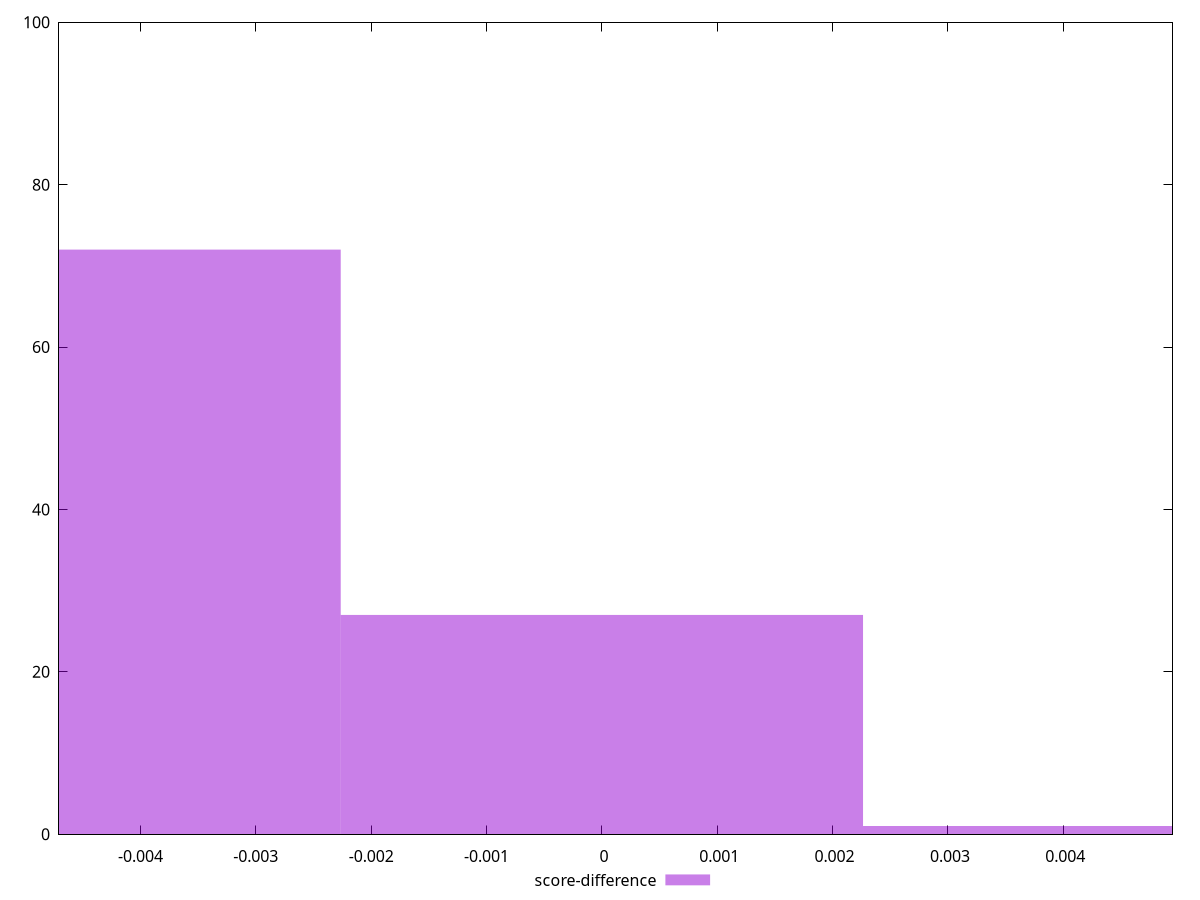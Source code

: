 reset

$scoreDifference <<EOF
0.004528439899818576 1
-0.004528439899818576 72
0 27
EOF

set key outside below
set boxwidth 0.004528439899818576
set xrange [-0.004706587379171623:0.004947171403791528]
set yrange [0:100]
set trange [0:100]
set style fill transparent solid 0.5 noborder
set terminal svg size 640, 490 enhanced background rgb 'white'
set output "reprap/first-cpu-idle/samples/pages+cached/score-difference/histogram.svg"

plot $scoreDifference title "score-difference" with boxes

reset
